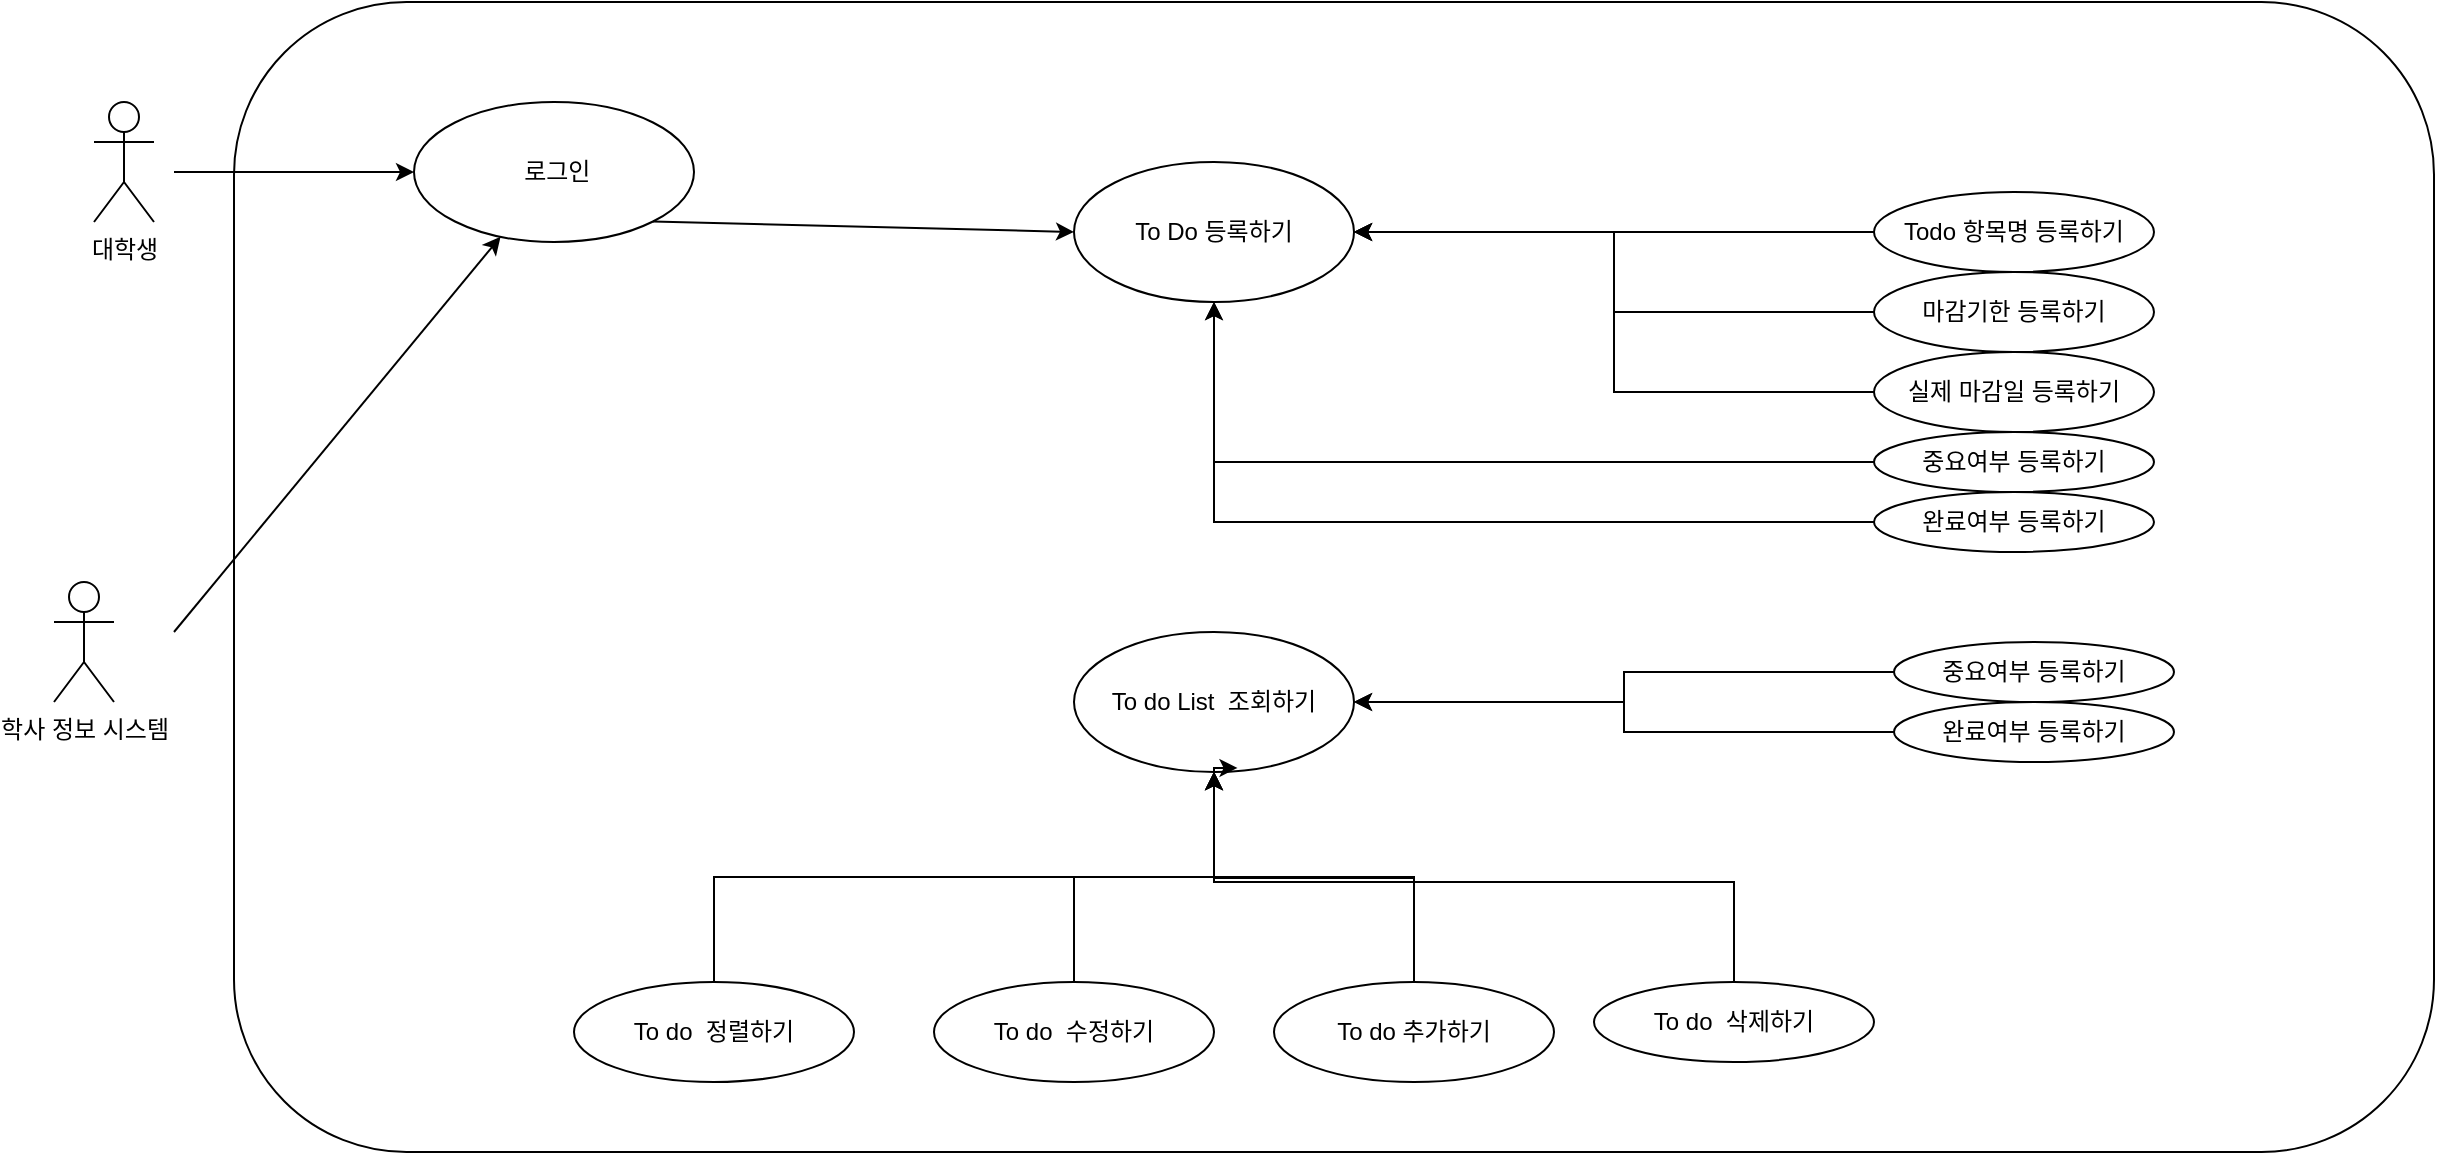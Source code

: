 <mxfile version="24.8.4">
  <diagram name="페이지-1" id="hXn3ez5PrBHBoCTHGb-N">
    <mxGraphModel dx="1615" dy="857" grid="1" gridSize="10" guides="1" tooltips="1" connect="1" arrows="1" fold="1" page="1" pageScale="1" pageWidth="827" pageHeight="1169" math="0" shadow="0">
      <root>
        <mxCell id="0" />
        <mxCell id="1" parent="0" />
        <mxCell id="JOlXU6-3wr15zM9Gxf06-84" value="" style="rounded=1;whiteSpace=wrap;html=1;" parent="1" vertex="1">
          <mxGeometry x="250" y="340" width="1100" height="575" as="geometry" />
        </mxCell>
        <mxCell id="h4gwQPKFGp30rWanmRoc-1" value="대학생" style="shape=umlActor;verticalLabelPosition=bottom;verticalAlign=top;html=1;outlineConnect=0;" parent="1" vertex="1">
          <mxGeometry x="180" y="390" width="30" height="60" as="geometry" />
        </mxCell>
        <mxCell id="JOlXU6-3wr15zM9Gxf06-2" value="&amp;nbsp;로그인" style="ellipse;whiteSpace=wrap;html=1;" parent="1" vertex="1">
          <mxGeometry x="340" y="390" width="140" height="70" as="geometry" />
        </mxCell>
        <mxCell id="JOlXU6-3wr15zM9Gxf06-5" value="" style="endArrow=classic;html=1;rounded=0;" parent="1" target="JOlXU6-3wr15zM9Gxf06-2" edge="1">
          <mxGeometry width="50" height="50" relative="1" as="geometry">
            <mxPoint x="220" y="425" as="sourcePoint" />
            <mxPoint x="230" y="350" as="targetPoint" />
          </mxGeometry>
        </mxCell>
        <mxCell id="JOlXU6-3wr15zM9Gxf06-6" value="학사 정보 시스템&lt;div&gt;&lt;br&gt;&lt;/div&gt;" style="shape=umlActor;verticalLabelPosition=bottom;verticalAlign=top;html=1;outlineConnect=0;" parent="1" vertex="1">
          <mxGeometry x="160" y="630" width="30" height="60" as="geometry" />
        </mxCell>
        <mxCell id="JOlXU6-3wr15zM9Gxf06-10" value="To Do 등록하기" style="ellipse;whiteSpace=wrap;html=1;" parent="1" vertex="1">
          <mxGeometry x="670" y="420" width="140" height="70" as="geometry" />
        </mxCell>
        <mxCell id="JOlXU6-3wr15zM9Gxf06-11" value="To do List&amp;nbsp; 조회하기" style="ellipse;whiteSpace=wrap;html=1;" parent="1" vertex="1">
          <mxGeometry x="670" y="655" width="140" height="70" as="geometry" />
        </mxCell>
        <mxCell id="JOlXU6-3wr15zM9Gxf06-13" value="" style="endArrow=classic;html=1;rounded=0;entryX=0;entryY=0.5;entryDx=0;entryDy=0;exitX=1;exitY=1;exitDx=0;exitDy=0;" parent="1" source="JOlXU6-3wr15zM9Gxf06-2" target="JOlXU6-3wr15zM9Gxf06-10" edge="1">
          <mxGeometry width="50" height="50" relative="1" as="geometry">
            <mxPoint x="460" y="460" as="sourcePoint" />
            <mxPoint x="610" y="507" as="targetPoint" />
          </mxGeometry>
        </mxCell>
        <mxCell id="JOlXU6-3wr15zM9Gxf06-34" value="Todo 항목명 등록하기" style="ellipse;whiteSpace=wrap;html=1;" parent="1" vertex="1">
          <mxGeometry x="1070" y="435" width="140" height="40" as="geometry" />
        </mxCell>
        <mxCell id="JOlXU6-3wr15zM9Gxf06-35" style="edgeStyle=orthogonalEdgeStyle;rounded=0;orthogonalLoop=1;jettySize=auto;html=1;" parent="1" source="JOlXU6-3wr15zM9Gxf06-36" target="JOlXU6-3wr15zM9Gxf06-10" edge="1">
          <mxGeometry relative="1" as="geometry">
            <mxPoint x="980" y="520" as="targetPoint" />
          </mxGeometry>
        </mxCell>
        <mxCell id="JOlXU6-3wr15zM9Gxf06-36" value="마감기한 등록하기" style="ellipse;whiteSpace=wrap;html=1;" parent="1" vertex="1">
          <mxGeometry x="1070" y="475" width="140" height="40" as="geometry" />
        </mxCell>
        <mxCell id="JOlXU6-3wr15zM9Gxf06-37" style="edgeStyle=orthogonalEdgeStyle;rounded=0;orthogonalLoop=1;jettySize=auto;html=1;entryX=1;entryY=0.5;entryDx=0;entryDy=0;" parent="1" source="JOlXU6-3wr15zM9Gxf06-38" target="JOlXU6-3wr15zM9Gxf06-10" edge="1">
          <mxGeometry relative="1" as="geometry">
            <mxPoint x="980" y="520" as="targetPoint" />
          </mxGeometry>
        </mxCell>
        <mxCell id="JOlXU6-3wr15zM9Gxf06-38" value="실제 마감일 등록하기" style="ellipse;whiteSpace=wrap;html=1;" parent="1" vertex="1">
          <mxGeometry x="1070" y="515" width="140" height="40" as="geometry" />
        </mxCell>
        <mxCell id="JOlXU6-3wr15zM9Gxf06-50" style="edgeStyle=orthogonalEdgeStyle;rounded=0;orthogonalLoop=1;jettySize=auto;html=1;exitX=0;exitY=0.5;exitDx=0;exitDy=0;" parent="1" source="JOlXU6-3wr15zM9Gxf06-39" target="JOlXU6-3wr15zM9Gxf06-10" edge="1">
          <mxGeometry relative="1" as="geometry">
            <mxPoint x="790" y="560" as="targetPoint" />
          </mxGeometry>
        </mxCell>
        <mxCell id="JOlXU6-3wr15zM9Gxf06-39" value="완료여부 등록하기" style="ellipse;whiteSpace=wrap;html=1;" parent="1" vertex="1">
          <mxGeometry x="1070" y="585" width="140" height="30" as="geometry" />
        </mxCell>
        <mxCell id="JOlXU6-3wr15zM9Gxf06-41" style="edgeStyle=orthogonalEdgeStyle;rounded=0;orthogonalLoop=1;jettySize=auto;html=1;" parent="1" source="JOlXU6-3wr15zM9Gxf06-34" target="JOlXU6-3wr15zM9Gxf06-10" edge="1">
          <mxGeometry relative="1" as="geometry">
            <mxPoint x="910" y="485" as="targetPoint" />
            <Array as="points">
              <mxPoint x="810" y="440" />
              <mxPoint x="810" y="440" />
            </Array>
          </mxGeometry>
        </mxCell>
        <mxCell id="JOlXU6-3wr15zM9Gxf06-43" value="" style="endArrow=classic;html=1;rounded=0;" parent="1" target="JOlXU6-3wr15zM9Gxf06-2" edge="1">
          <mxGeometry width="50" height="50" relative="1" as="geometry">
            <mxPoint x="220" y="655" as="sourcePoint" />
            <mxPoint x="360" y="655" as="targetPoint" />
          </mxGeometry>
        </mxCell>
        <mxCell id="JOlXU6-3wr15zM9Gxf06-51" value="중요여부 등록하기" style="ellipse;whiteSpace=wrap;html=1;" parent="1" vertex="1">
          <mxGeometry x="1070" y="555" width="140" height="30" as="geometry" />
        </mxCell>
        <mxCell id="JOlXU6-3wr15zM9Gxf06-52" style="edgeStyle=orthogonalEdgeStyle;rounded=0;orthogonalLoop=1;jettySize=auto;html=1;exitX=0;exitY=0.5;exitDx=0;exitDy=0;" parent="1" source="JOlXU6-3wr15zM9Gxf06-51" target="JOlXU6-3wr15zM9Gxf06-10" edge="1">
          <mxGeometry relative="1" as="geometry">
            <mxPoint x="940" y="460" as="targetPoint" />
          </mxGeometry>
        </mxCell>
        <mxCell id="vs4ZCEnxakECpz3FbIya-3" style="edgeStyle=orthogonalEdgeStyle;rounded=0;orthogonalLoop=1;jettySize=auto;html=1;" edge="1" parent="1" source="JOlXU6-3wr15zM9Gxf06-56" target="JOlXU6-3wr15zM9Gxf06-11">
          <mxGeometry relative="1" as="geometry" />
        </mxCell>
        <mxCell id="JOlXU6-3wr15zM9Gxf06-56" value="중요여부 등록하기" style="ellipse;whiteSpace=wrap;html=1;" parent="1" vertex="1">
          <mxGeometry x="1080" y="660" width="140" height="30" as="geometry" />
        </mxCell>
        <mxCell id="vs4ZCEnxakECpz3FbIya-2" style="edgeStyle=orthogonalEdgeStyle;rounded=0;orthogonalLoop=1;jettySize=auto;html=1;" edge="1" parent="1" source="JOlXU6-3wr15zM9Gxf06-58" target="JOlXU6-3wr15zM9Gxf06-11">
          <mxGeometry relative="1" as="geometry" />
        </mxCell>
        <mxCell id="JOlXU6-3wr15zM9Gxf06-58" value="완료여부 등록하기" style="ellipse;whiteSpace=wrap;html=1;" parent="1" vertex="1">
          <mxGeometry x="1080" y="690" width="140" height="30" as="geometry" />
        </mxCell>
        <mxCell id="JOlXU6-3wr15zM9Gxf06-68" style="edgeStyle=orthogonalEdgeStyle;rounded=0;orthogonalLoop=1;jettySize=auto;html=1;exitX=0.5;exitY=0;exitDx=0;exitDy=0;entryX=0.5;entryY=1;entryDx=0;entryDy=0;" parent="1" source="JOlXU6-3wr15zM9Gxf06-64" target="JOlXU6-3wr15zM9Gxf06-11" edge="1">
          <mxGeometry relative="1" as="geometry" />
        </mxCell>
        <mxCell id="JOlXU6-3wr15zM9Gxf06-64" value="To do&amp;nbsp; 수정하기" style="ellipse;whiteSpace=wrap;html=1;" parent="1" vertex="1">
          <mxGeometry x="600" y="830" width="140" height="50" as="geometry" />
        </mxCell>
        <mxCell id="vs4ZCEnxakECpz3FbIya-5" style="edgeStyle=orthogonalEdgeStyle;rounded=0;orthogonalLoop=1;jettySize=auto;html=1;" edge="1" parent="1" source="JOlXU6-3wr15zM9Gxf06-65" target="JOlXU6-3wr15zM9Gxf06-11">
          <mxGeometry relative="1" as="geometry" />
        </mxCell>
        <mxCell id="JOlXU6-3wr15zM9Gxf06-65" value="To do 추가하기" style="ellipse;whiteSpace=wrap;html=1;" parent="1" vertex="1">
          <mxGeometry x="770" y="830" width="140" height="50" as="geometry" />
        </mxCell>
        <mxCell id="vs4ZCEnxakECpz3FbIya-18" style="edgeStyle=orthogonalEdgeStyle;rounded=0;orthogonalLoop=1;jettySize=auto;html=1;" edge="1" parent="1" source="JOlXU6-3wr15zM9Gxf06-67" target="JOlXU6-3wr15zM9Gxf06-11">
          <mxGeometry relative="1" as="geometry">
            <Array as="points">
              <mxPoint x="1000" y="780" />
              <mxPoint x="740" y="780" />
            </Array>
          </mxGeometry>
        </mxCell>
        <mxCell id="JOlXU6-3wr15zM9Gxf06-67" value="To do&amp;nbsp; 삭제하기" style="ellipse;whiteSpace=wrap;html=1;" parent="1" vertex="1">
          <mxGeometry x="930" y="830" width="140" height="40" as="geometry" />
        </mxCell>
        <mxCell id="JOlXU6-3wr15zM9Gxf06-69" style="edgeStyle=orthogonalEdgeStyle;rounded=0;orthogonalLoop=1;jettySize=auto;html=1;entryX=0.584;entryY=0.971;entryDx=0;entryDy=0;entryPerimeter=0;" parent="1" source="JOlXU6-3wr15zM9Gxf06-65" target="JOlXU6-3wr15zM9Gxf06-11" edge="1">
          <mxGeometry relative="1" as="geometry">
            <Array as="points">
              <mxPoint x="840" y="778" />
              <mxPoint x="740" y="778" />
              <mxPoint x="740" y="723" />
            </Array>
          </mxGeometry>
        </mxCell>
        <mxCell id="JOlXU6-3wr15zM9Gxf06-72" style="edgeStyle=orthogonalEdgeStyle;rounded=0;orthogonalLoop=1;jettySize=auto;html=1;exitX=0.5;exitY=0;exitDx=0;exitDy=0;entryX=0.5;entryY=1;entryDx=0;entryDy=0;" parent="1" source="JOlXU6-3wr15zM9Gxf06-71" target="JOlXU6-3wr15zM9Gxf06-11" edge="1">
          <mxGeometry relative="1" as="geometry" />
        </mxCell>
        <mxCell id="JOlXU6-3wr15zM9Gxf06-71" value="To do&amp;nbsp; 정렬하기" style="ellipse;whiteSpace=wrap;html=1;" parent="1" vertex="1">
          <mxGeometry x="420" y="830" width="140" height="50" as="geometry" />
        </mxCell>
      </root>
    </mxGraphModel>
  </diagram>
</mxfile>

